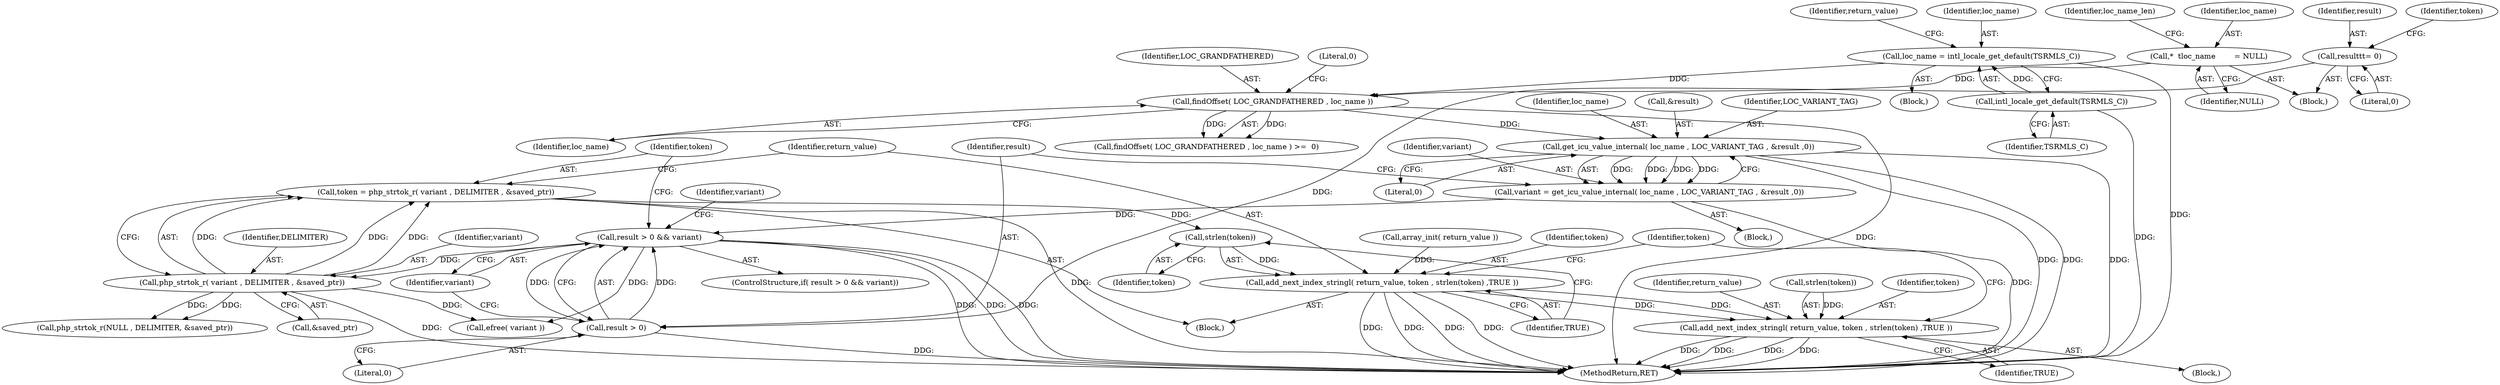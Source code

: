 digraph "0_php-src_97eff7eb57fc2320c267a949cffd622c38712484?w=1_9@API" {
"1000169" [label="(Call,token = php_strtok_r( variant , DELIMITER , &saved_ptr))"];
"1000171" [label="(Call,php_strtok_r( variant , DELIMITER , &saved_ptr))"];
"1000163" [label="(Call,result > 0 && variant)"];
"1000164" [label="(Call,result > 0)"];
"1000117" [label="(Call,result\t\t= 0)"];
"1000154" [label="(Call,variant = get_icu_value_internal( loc_name , LOC_VARIANT_TAG , &result ,0))"];
"1000156" [label="(Call,get_icu_value_internal( loc_name , LOC_VARIANT_TAG , &result ,0))"];
"1000147" [label="(Call,findOffset( LOC_GRANDFATHERED , loc_name ))"];
"1000139" [label="(Call,loc_name = intl_locale_get_default(TSRMLS_C))"];
"1000141" [label="(Call,intl_locale_get_default(TSRMLS_C))"];
"1000109" [label="(Call,*  \tloc_name        = NULL)"];
"1000179" [label="(Call,strlen(token))"];
"1000176" [label="(Call,add_next_index_stringl( return_value, token , strlen(token) ,TRUE ))"];
"1000196" [label="(Call,add_next_index_stringl( return_value, token , strlen(token) ,TRUE ))"];
"1000180" [label="(Identifier,token)"];
"1000157" [label="(Identifier,loc_name)"];
"1000114" [label="(Identifier,loc_name_len)"];
"1000169" [label="(Call,token = php_strtok_r( variant , DELIMITER , &saved_ptr))"];
"1000201" [label="(Identifier,TRUE)"];
"1000186" [label="(Call,php_strtok_r(NULL , DELIMITER, &saved_ptr))"];
"1000166" [label="(Literal,0)"];
"1000148" [label="(Identifier,LOC_GRANDFATHERED)"];
"1000143" [label="(Call,array_init( return_value ))"];
"1000179" [label="(Call,strlen(token))"];
"1000146" [label="(Call,findOffset( LOC_GRANDFATHERED , loc_name ) >=  0)"];
"1000167" [label="(Identifier,variant)"];
"1000172" [label="(Identifier,variant)"];
"1000117" [label="(Call,result\t\t= 0)"];
"1000107" [label="(Block,)"];
"1000165" [label="(Identifier,result)"];
"1000174" [label="(Call,&saved_ptr)"];
"1000178" [label="(Identifier,token)"];
"1000161" [label="(Literal,0)"];
"1000199" [label="(Call,strlen(token))"];
"1000177" [label="(Identifier,return_value)"];
"1000144" [label="(Identifier,return_value)"];
"1000111" [label="(Identifier,NULL)"];
"1000181" [label="(Identifier,TRUE)"];
"1000196" [label="(Call,add_next_index_stringl( return_value, token , strlen(token) ,TRUE ))"];
"1000142" [label="(Identifier,TSRMLS_C)"];
"1000195" [label="(Block,)"];
"1000198" [label="(Identifier,token)"];
"1000164" [label="(Call,result > 0)"];
"1000163" [label="(Call,result > 0 && variant)"];
"1000159" [label="(Call,&result)"];
"1000207" [label="(MethodReturn,RET)"];
"1000147" [label="(Call,findOffset( LOC_GRANDFATHERED , loc_name ))"];
"1000110" [label="(Identifier,loc_name)"];
"1000156" [label="(Call,get_icu_value_internal( loc_name , LOC_VARIANT_TAG , &result ,0))"];
"1000185" [label="(Identifier,token)"];
"1000203" [label="(Identifier,variant)"];
"1000170" [label="(Identifier,token)"];
"1000176" [label="(Call,add_next_index_stringl( return_value, token , strlen(token) ,TRUE ))"];
"1000173" [label="(Identifier,DELIMITER)"];
"1000118" [label="(Identifier,result)"];
"1000205" [label="(Call,efree( variant ))"];
"1000150" [label="(Literal,0)"];
"1000140" [label="(Identifier,loc_name)"];
"1000158" [label="(Identifier,LOC_VARIANT_TAG)"];
"1000141" [label="(Call,intl_locale_get_default(TSRMLS_C))"];
"1000197" [label="(Identifier,return_value)"];
"1000139" [label="(Call,loc_name = intl_locale_get_default(TSRMLS_C))"];
"1000153" [label="(Block,)"];
"1000171" [label="(Call,php_strtok_r( variant , DELIMITER , &saved_ptr))"];
"1000168" [label="(Block,)"];
"1000119" [label="(Literal,0)"];
"1000155" [label="(Identifier,variant)"];
"1000162" [label="(ControlStructure,if( result > 0 && variant))"];
"1000122" [label="(Identifier,token)"];
"1000149" [label="(Identifier,loc_name)"];
"1000138" [label="(Block,)"];
"1000109" [label="(Call,*  \tloc_name        = NULL)"];
"1000154" [label="(Call,variant = get_icu_value_internal( loc_name , LOC_VARIANT_TAG , &result ,0))"];
"1000169" -> "1000168"  [label="AST: "];
"1000169" -> "1000171"  [label="CFG: "];
"1000170" -> "1000169"  [label="AST: "];
"1000171" -> "1000169"  [label="AST: "];
"1000177" -> "1000169"  [label="CFG: "];
"1000169" -> "1000207"  [label="DDG: "];
"1000171" -> "1000169"  [label="DDG: "];
"1000171" -> "1000169"  [label="DDG: "];
"1000171" -> "1000169"  [label="DDG: "];
"1000169" -> "1000179"  [label="DDG: "];
"1000171" -> "1000174"  [label="CFG: "];
"1000172" -> "1000171"  [label="AST: "];
"1000173" -> "1000171"  [label="AST: "];
"1000174" -> "1000171"  [label="AST: "];
"1000171" -> "1000207"  [label="DDG: "];
"1000163" -> "1000171"  [label="DDG: "];
"1000171" -> "1000186"  [label="DDG: "];
"1000171" -> "1000186"  [label="DDG: "];
"1000171" -> "1000205"  [label="DDG: "];
"1000163" -> "1000162"  [label="AST: "];
"1000163" -> "1000164"  [label="CFG: "];
"1000163" -> "1000167"  [label="CFG: "];
"1000164" -> "1000163"  [label="AST: "];
"1000167" -> "1000163"  [label="AST: "];
"1000170" -> "1000163"  [label="CFG: "];
"1000203" -> "1000163"  [label="CFG: "];
"1000163" -> "1000207"  [label="DDG: "];
"1000163" -> "1000207"  [label="DDG: "];
"1000163" -> "1000207"  [label="DDG: "];
"1000164" -> "1000163"  [label="DDG: "];
"1000164" -> "1000163"  [label="DDG: "];
"1000154" -> "1000163"  [label="DDG: "];
"1000163" -> "1000205"  [label="DDG: "];
"1000164" -> "1000166"  [label="CFG: "];
"1000165" -> "1000164"  [label="AST: "];
"1000166" -> "1000164"  [label="AST: "];
"1000167" -> "1000164"  [label="CFG: "];
"1000164" -> "1000207"  [label="DDG: "];
"1000117" -> "1000164"  [label="DDG: "];
"1000117" -> "1000107"  [label="AST: "];
"1000117" -> "1000119"  [label="CFG: "];
"1000118" -> "1000117"  [label="AST: "];
"1000119" -> "1000117"  [label="AST: "];
"1000122" -> "1000117"  [label="CFG: "];
"1000154" -> "1000153"  [label="AST: "];
"1000154" -> "1000156"  [label="CFG: "];
"1000155" -> "1000154"  [label="AST: "];
"1000156" -> "1000154"  [label="AST: "];
"1000165" -> "1000154"  [label="CFG: "];
"1000154" -> "1000207"  [label="DDG: "];
"1000156" -> "1000154"  [label="DDG: "];
"1000156" -> "1000154"  [label="DDG: "];
"1000156" -> "1000154"  [label="DDG: "];
"1000156" -> "1000154"  [label="DDG: "];
"1000156" -> "1000161"  [label="CFG: "];
"1000157" -> "1000156"  [label="AST: "];
"1000158" -> "1000156"  [label="AST: "];
"1000159" -> "1000156"  [label="AST: "];
"1000161" -> "1000156"  [label="AST: "];
"1000156" -> "1000207"  [label="DDG: "];
"1000156" -> "1000207"  [label="DDG: "];
"1000156" -> "1000207"  [label="DDG: "];
"1000147" -> "1000156"  [label="DDG: "];
"1000147" -> "1000146"  [label="AST: "];
"1000147" -> "1000149"  [label="CFG: "];
"1000148" -> "1000147"  [label="AST: "];
"1000149" -> "1000147"  [label="AST: "];
"1000150" -> "1000147"  [label="CFG: "];
"1000147" -> "1000207"  [label="DDG: "];
"1000147" -> "1000146"  [label="DDG: "];
"1000147" -> "1000146"  [label="DDG: "];
"1000139" -> "1000147"  [label="DDG: "];
"1000109" -> "1000147"  [label="DDG: "];
"1000139" -> "1000138"  [label="AST: "];
"1000139" -> "1000141"  [label="CFG: "];
"1000140" -> "1000139"  [label="AST: "];
"1000141" -> "1000139"  [label="AST: "];
"1000144" -> "1000139"  [label="CFG: "];
"1000139" -> "1000207"  [label="DDG: "];
"1000141" -> "1000139"  [label="DDG: "];
"1000141" -> "1000142"  [label="CFG: "];
"1000142" -> "1000141"  [label="AST: "];
"1000141" -> "1000207"  [label="DDG: "];
"1000109" -> "1000107"  [label="AST: "];
"1000109" -> "1000111"  [label="CFG: "];
"1000110" -> "1000109"  [label="AST: "];
"1000111" -> "1000109"  [label="AST: "];
"1000114" -> "1000109"  [label="CFG: "];
"1000179" -> "1000176"  [label="AST: "];
"1000179" -> "1000180"  [label="CFG: "];
"1000180" -> "1000179"  [label="AST: "];
"1000181" -> "1000179"  [label="CFG: "];
"1000179" -> "1000176"  [label="DDG: "];
"1000176" -> "1000168"  [label="AST: "];
"1000176" -> "1000181"  [label="CFG: "];
"1000177" -> "1000176"  [label="AST: "];
"1000178" -> "1000176"  [label="AST: "];
"1000181" -> "1000176"  [label="AST: "];
"1000185" -> "1000176"  [label="CFG: "];
"1000176" -> "1000207"  [label="DDG: "];
"1000176" -> "1000207"  [label="DDG: "];
"1000176" -> "1000207"  [label="DDG: "];
"1000176" -> "1000207"  [label="DDG: "];
"1000143" -> "1000176"  [label="DDG: "];
"1000176" -> "1000196"  [label="DDG: "];
"1000176" -> "1000196"  [label="DDG: "];
"1000196" -> "1000195"  [label="AST: "];
"1000196" -> "1000201"  [label="CFG: "];
"1000197" -> "1000196"  [label="AST: "];
"1000198" -> "1000196"  [label="AST: "];
"1000199" -> "1000196"  [label="AST: "];
"1000201" -> "1000196"  [label="AST: "];
"1000185" -> "1000196"  [label="CFG: "];
"1000196" -> "1000207"  [label="DDG: "];
"1000196" -> "1000207"  [label="DDG: "];
"1000196" -> "1000207"  [label="DDG: "];
"1000196" -> "1000207"  [label="DDG: "];
"1000199" -> "1000196"  [label="DDG: "];
}
